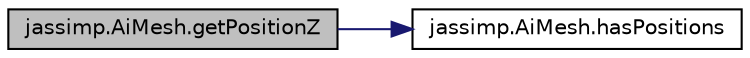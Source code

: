 digraph "jassimp.AiMesh.getPositionZ"
{
  edge [fontname="Helvetica",fontsize="10",labelfontname="Helvetica",labelfontsize="10"];
  node [fontname="Helvetica",fontsize="10",shape=record];
  rankdir="LR";
  Node1 [label="jassimp.AiMesh.getPositionZ",height=0.2,width=0.4,color="black", fillcolor="grey75", style="filled", fontcolor="black"];
  Node1 -> Node2 [color="midnightblue",fontsize="10",style="solid",fontname="Helvetica"];
  Node2 [label="jassimp.AiMesh.hasPositions",height=0.2,width=0.4,color="black", fillcolor="white", style="filled",URL="$classjassimp_1_1_ai_mesh.html#a3ce02d9155a0dba1ac60bccb8e7c4716"];
}
